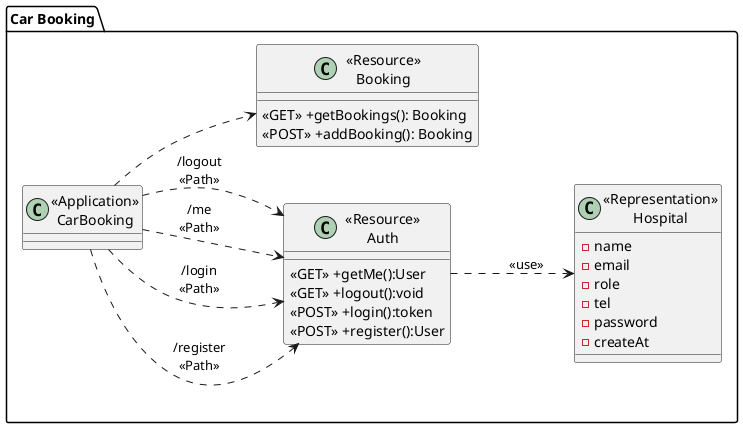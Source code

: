 @startuml Car Booking System Use Case Diagram
left to right direction
package "Car Booking"{
    class "<<Application>>\nCarBooking" as CarBooking{}

    class "<<Resource>>\nAuth" as ResourceAuth{
        <<GET>> +getMe():User
        <<GET>> +logout():void
        <<POST>> +login():token
        <<POST>> +register():User
    }

    class "<<Resource>>\nBooking" as ResourceBooking {
        <<GET>> +getBookings(): Booking
        <<POST>> +addBooking(): Booking
    }

    class "<<Representation>>\nHospital" as RepresentationHospital {
        -name
        -email
        -role
        -tel
        -password
        -createAt
    }

}

CarBooking ..> ResourceAuth:"/register\n<<Path>>"
CarBooking ..> ResourceAuth:"/login\n<<Path>>"
CarBooking ..> ResourceAuth:"/me\n<<Path>>"
CarBooking ..> ResourceAuth:"/logout\n<<Path>>"

CarBooking ..> ResourceBooking:""
ResourceAuth ..>RepresentationHospital: "<<use>>"
' ResourceAuth ..> ResourceHospital: "/{hospitalId}\n<<Path>>"
' ResourceHospital ..> RepresentationHospital: "<<use>>"

@enduml